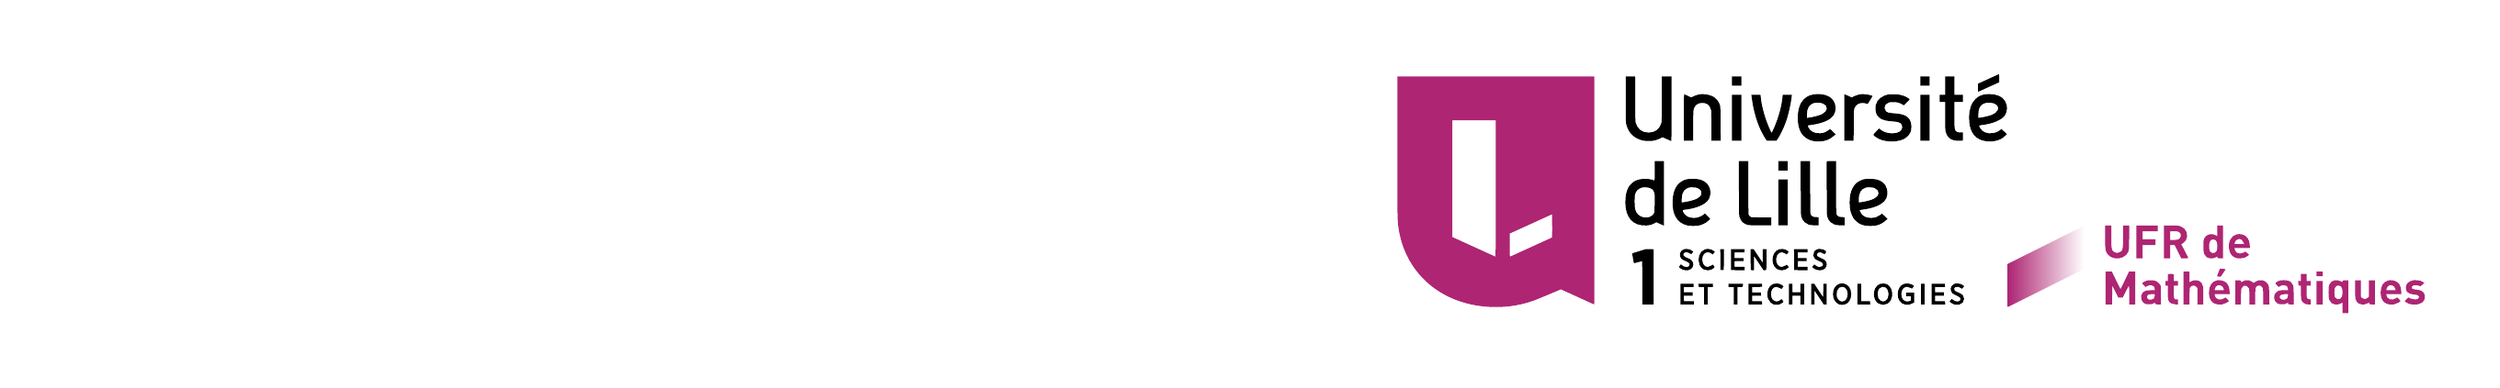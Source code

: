 % auteur : Kroum Tzanev
% A partir du fichier PNG officiel
% date : 28 décembre 2014 (modifié le 26 novembre 2015)
\usetikzlibrary{svg.path}

\definecolor{hibiscusuniv}{rgb}{0.682,0.145, 0.451} % = #AE2573

\begin{tikzpicture}[x=1pt,y=1pt]
  % Logo, nom et UFR (sans zone de protection) 14.2 cm x 3.3 cm = 404pt x 94pt
  %\fill[yellow] (0,-2.4) rectangle (404,91.6);

  % zone de protection = 1.36cm = 38.7pt (1cm = 28.453pt) autour du logo
  % \path (-38.7,-41.1) rectangle (442.7,130.3);
  % J'ai réduit cette zone de protection de moitié.
  % zone de protection = 0.68cm = 19.35pt (1cm = 28.453pt) autour du logo
  \path (-19.35,-21.75) rectangle (423.35,110.95);

  % le logo
  \fill[hibiscusuniv] svg {M0.0 63.83 c0.0 -26.84 0.03 -29.04 0.35 -31.68 1.52 -12.39 8.5 -22.41 19.45 -27.9 10.16 -5.1 23.69 -5.65 34.55 -1.42 0.77 0.3 3.09 1.26 5.15 2.12 2.06 0.87 4.0 1.68 4.3 1.8 l0.55 0.22 3.7 -1.69 c2.04 -0.93 4.94 -2.25 6.45 -2.94 1.51 -0.7 2.81 -1.28 2.88 -1.31 0.09 -0.04 0.12 8.97 0.12 44.86 l0.0 44.91 -38.75 0.0 -38.75 0.0 0.0 -26.97z m38.7 -17.14 c0.0 -21.49 -0.03 -26.9 -0.12 -26.86 -0.07 0.03 -2.76 1.25 -5.98 2.72 -3.22 1.47 -7.0 3.2 -8.4 3.84 l-2.55 1.16 -0.03 23.03 -0.02 23.02 8.55 0.0 8.55 0.0 0.0 -26.91z m22.13 -19.3 c-0.05 -0.04 -2.91 -1.36 -6.38 -2.94 -3.46 -1.58 -7.13 -3.25 -8.15 -3.72 -1.02 -0.47 -1.91 -0.87 -1.97 -0.9 -0.1 -0.04 -0.13 0.91 -0.13 4.55 l0.0 4.59 1.13 0.51 c0.61 0.28 2.76 1.26 4.77 2.17 2.01 0.92 4.93 2.25 6.5 2.97 1.57 0.71 3.17 1.44 3.55 1.62 l0.7 0.33 0.03 -4.56 c0.01 -2.5 -0.01 -4.58 -0.05 -4.62z};

  % U
  \fill svg {M89.81 82.03 c0.0 -4.83 0.05 -9.07 0.1 -9.42 0.05 -0.34 0.23 -1.04 0.4 -1.55 0.94 -2.82 3.28 -4.84 6.34 -5.47 1.02 -0.21 2.95 -0.25 3.91 -0.08 0.92 0.16 2.11 0.57 2.95 1.02 l0.77 0.41 1.68 -0.77 c0.93 -0.43 1.72 -0.77 1.77 -0.77 0.04 0.0 0.07 5.72 0.07 12.7 l0.0 12.7 -1.9 0.0 -1.9 0.0 0.0 -8.82 c0.0 -7.62 -0.02 -8.91 -0.15 -9.43 -0.62 -2.42 -2.5 -3.85 -5.05 -3.85 -2.55 0.0 -4.35 1.34 -5.07 3.77 -0.16 0.53 -0.18 1.4 -0.21 9.46 l-0.03 8.87 -1.85 0.0 -1.84 0.0 0.01 -8.77z};
  % n
  \fill svg {M118.91 83.8 c-0.82 -0.13 -2.14 -0.58 -2.75 -0.95 l-0.54 -0.32 -1.27 0.58 c-0.7 0.32 -1.36 0.61 -1.46 0.64 -0.19 0.06 -0.19 -0.16 -0.19 -9.09 l0.0 -9.16 1.79 0.0 1.8 0.0 0.03 6.08 c0.03 6.05 0.03 6.07 0.26 6.63 0.62 1.54 1.61 2.19 3.37 2.2 1.45 0.01 2.47 -0.57 3.05 -1.74 0.17 -0.34 0.35 -0.89 0.4 -1.22 0.06 -0.34 0.1 -3.04 0.1 -6.27 l0.0 -5.68 1.8 0.0 1.81 0.0 -0.04 6.68 c-0.03 6.04 -0.05 6.73 -0.21 7.27 -0.46 1.54 -1.61 2.93 -2.96 3.58 -1.35 0.65 -3.59 0.99 -4.99 0.77z};
  % i (point)
  \fill svg {M131.6 89.0 l0.0 -1.8 1.85 0.0 1.85 0.0 0.0 1.8 0.0 1.8 -1.85 0.0 -1.85 0.0 0.0 -1.8z};
  % i (bas)
  \fill svg {M131.6 74.55 l0.0 -9.05 1.85 0.0 1.85 0.0 0.0 9.05 0.0 9.05 -1.85 0.0 -1.85 0.0 0.0 -9.05z};
  % v
  \fill svg {M139.25 83.23 c0.41 -3.03 0.65 -4.35 1.21 -6.58 1.04 -4.12 2.59 -7.81 4.46 -10.58 l0.39 -0.57 1.87 0.02 1.87 0.03 0.63 0.95 c1.27 1.9 2.82 5.39 3.66 8.25 0.69 2.35 1.39 5.63 1.61 7.55 0.03 0.3 0.08 0.72 0.11 0.93 l0.06 0.37 -1.81 0.0 -1.81 0.0 -0.01 -0.42 c0.0 -0.24 -0.02 -0.52 -0.04 -0.63 -0.02 -0.11 -0.08 -0.6 -0.15 -1.1 -0.45 -3.55 -2.12 -8.92 -3.82 -12.28 l-0.34 -0.69 -0.48 1.04 c-1.98 4.24 -3.44 9.36 -3.81 13.36 l-0.07 0.72 -1.79 0.0 -1.79 0.0 0.05 -0.37z};
  % e
  \fill svg {M163.9 83.78 c-2.18 -0.25 -4.0 -1.42 -5.1 -3.27 -1.6 -2.7 -1.83 -7.69 -0.5 -10.91 1.22 -2.97 4.22 -4.61 7.95 -4.35 2.27 0.16 3.72 0.77 5.48 2.28 l0.58 0.5 -0.53 0.54 c-0.29 0.3 -0.79 0.77 -1.1 1.05 l-0.58 0.5 -0.47 -0.42 c-0.91 -0.8 -1.87 -1.16 -3.38 -1.26 -2.23 -0.15 -3.87 0.67 -4.66 2.32 -0.16 0.34 -0.29 0.66 -0.29 0.71 0.0 0.05 0.46 0.15 1.03 0.22 2.41 0.29 5.04 0.99 6.48 1.72 2.45 1.23 3.49 2.74 3.49 5.04 0.0 2.42 -1.54 4.36 -3.99 5.04 -1.3 0.36 -2.92 0.47 -4.41 0.29z m3.45 -3.59 c0.97 -0.36 1.55 -1.12 1.55 -1.99 -0.01 -0.71 -0.76 -1.64 -1.77 -2.17 -1.09 -0.58 -3.44 -1.2 -5.67 -1.49 l-0.49 -0.06 0.06 1.38 c0.07 1.56 0.27 2.38 0.76 3.16 0.33 0.51 1.07 1.06 1.76 1.28 0.96 0.32 2.79 0.27 3.8 -0.11z};
  % r
  \fill svg {M182.0 83.8 c-0.87 -0.14 -2.1 -0.56 -2.72 -0.93 l-0.56 -0.35 -1.41 0.64 c-0.77 0.35 -1.45 0.64 -1.51 0.64 -0.07 0.0 -0.1 -2.96 -0.1 -9.15 l0.0 -9.15 1.85 0.0 1.84 0.0 0.03 6.08 c0.03 5.99 0.03 6.08 0.25 6.66 0.55 1.45 1.62 2.15 3.33 2.17 0.52 0.01 0.93 -0.05 1.33 -0.19 l0.58 -0.21 0.42 0.67 c0.85 1.33 1.5 2.42 1.46 2.46 -0.02 0.01 -0.22 0.1 -0.45 0.19 -1.04 0.4 -3.25 0.64 -4.34 0.47z};
  % s
  \fill svg {M193.51 83.78 c-2.76 -0.31 -4.93 -2.02 -5.4 -4.26 -0.24 -1.17 -0.07 -2.82 0.4 -3.74 0.32 -0.63 1.2 -1.45 1.91 -1.78 0.98 -0.46 1.97 -0.66 4.13 -0.84 2.42 -0.21 2.97 -0.34 3.46 -0.86 0.43 -0.45 0.57 -0.95 0.48 -1.73 -0.15 -1.36 -1.61 -2.17 -3.94 -2.17 -1.79 0.0 -3.53 0.56 -4.65 1.5 l-0.47 0.39 -1.18 -1.19 c-1.33 -1.35 -1.31 -1.21 -0.35 -1.95 1.57 -1.21 3.37 -1.78 5.93 -1.89 2.94 -0.12 5.2 0.52 6.66 1.89 1.13 1.07 1.61 2.23 1.61 3.9 0.0 2.12 -0.84 3.58 -2.53 4.4 -1.1 0.52 -1.8 0.65 -4.92 0.9 -1.48 0.12 -2.02 0.27 -2.53 0.7 -0.46 0.38 -0.62 0.75 -0.62 1.4 0.0 0.99 0.6 1.76 1.65 2.12 0.66 0.23 2.71 0.23 3.68 0.0 0.68 -0.17 1.48 -0.52 2.0 -0.9 l0.29 -0.2 1.14 1.14 c0.63 0.63 1.14 1.17 1.14 1.2 0.0 0.04 -0.3 0.28 -0.67 0.53 -1.2 0.81 -2.63 1.27 -4.58 1.46 -1.12 0.11 -1.49 0.11 -2.64 -0.02z};
  % i (point)
  \fill svg {M205.6 89.0 l0.0 -1.8 1.85 0.0 1.85 0.0 0.0 1.8 0.0 1.8 -1.85 0.0 -1.85 0.0 0.0 -1.8z};
  % i (bas)
  \fill svg {M205.6 74.55 l0.0 -9.05 1.85 0.0 1.85 0.0 0.0 9.05 0.0 9.05 -1.85 0.0 -1.85 0.0 0.0 -9.05z};
  % t
  \fill svg {M215.4 87.2 l0.0 -3.6 -1.1 0.0 -1.1 0.0 0.0 -1.4 0.0 -1.4 1.1 0.0 1.1 0.0 0.0 -5.48 c0.0 -5.14 0.01 -5.54 0.2 -6.26 0.25 -0.98 0.6 -1.64 1.21 -2.25 0.94 -0.93 2.13 -1.31 4.21 -1.31 1.52 0.0 1.4 -0.17 1.36 1.85 l-0.03 1.4 -1.03 0.02 c-1.24 0.02 -1.72 0.23 -2.06 0.88 -0.2 0.39 -0.21 0.55 -0.24 5.78 l-0.03 5.37 1.7 0.0 1.71 0.0 0.0 1.4 0.0 1.4 -1.7 0.0 -1.7 0.0 0.0 3.6 0.0 3.6 -1.8 0.0 -1.8 0.0 0.0 -3.6z};
  % é (accent)
  \fill svg {M232.38 89.83 l-4.08 -1.86 0.0 -1.59 c0.0 -0.88 0.04 -1.58 0.09 -1.56 0.04 0.02 1.91 0.86 4.14 1.88 l4.07 1.85 0.0 1.58 c0.0 0.86 -0.03 1.57 -0.07 1.57 -0.05 0.0 -1.91 -0.84 -4.15 -1.87z};
  % é (e)
  \fill svg {M231.3 83.8 c-1.75 -0.24 -2.91 -0.79 -4.05 -1.95 -0.95 -0.95 -1.43 -1.74 -1.84 -3.04 -0.4 -1.25 -0.58 -2.44 -0.6 -4.12 -0.07 -4.8 1.67 -7.91 5.03 -8.98 2.7 -0.87 6.0 -0.51 8.02 0.86 0.62 0.43 1.74 1.4 1.74 1.52 0.0 0.03 -0.47 0.5 -1.05 1.04 l-1.04 0.98 -0.58 -0.47 c-0.73 -0.6 -1.41 -0.91 -2.38 -1.09 -2.57 -0.5 -4.67 0.31 -5.58 2.14 -0.41 0.83 -0.39 0.87 0.41 0.96 3.21 0.34 6.1 1.22 7.88 2.4 1.32 0.88 1.9 1.65 2.24 3.0 0.24 0.94 0.25 1.7 0.05 2.5 -0.59 2.29 -2.08 3.61 -4.63 4.11 -0.88 0.17 -2.86 0.25 -3.62 0.14z m3.27 -3.56 c0.58 -0.18 1.26 -0.71 1.49 -1.16 0.22 -0.42 0.2 -1.17 -0.04 -1.64 -0.37 -0.71 -1.21 -1.35 -2.34 -1.78 -1.13 -0.42 -3.12 -0.88 -4.8 -1.11 l-0.48 -0.06 0.0 1.18 c0.01 2.52 0.62 3.79 2.18 4.51 0.93 0.42 2.74 0.45 3.99 0.06z};

  % d
  \fill svg {M101.2 53.64 c0.0 -3.25 -0.02 -3.85 -0.14 -3.81 -2.75 1.06 -6.16 0.83 -8.21 -0.54 -1.15 -0.77 -1.9 -1.78 -2.46 -3.29 -0.54 -1.48 -0.71 -2.72 -0.71 -4.9 0.02 -5.93 3.03 -9.19 8.27 -8.97 1.36 0.05 2.14 0.27 3.24 0.92 l0.63 0.37 1.17 -0.52 c0.64 -0.29 1.31 -0.59 1.49 -0.66 l0.32 -0.14 0.0 12.7 0.0 12.7 -1.8 0.0 -1.8 0.0 0.0 -3.86z m-1.85 -6.74 c0.52 -0.17 0.8 -0.34 1.16 -0.7 0.69 -0.69 0.71 -0.87 0.67 -5.2 l-0.03 -3.65 -0.3 -0.54 c-0.65 -1.18 -2.09 -1.75 -3.81 -1.52 -1.88 0.26 -3.14 1.44 -3.59 3.34 -0.18 0.77 -0.21 4.78 -0.04 5.59 0.32 1.47 1.22 2.43 2.69 2.84 0.72 0.2 2.43 0.11 3.25 -0.16z};
  % e
  \fill svg {M113.76 50.3 c-3.47 -0.88 -5.33 -3.74 -5.52 -8.45 -0.22 -5.32 1.7 -8.62 5.61 -9.66 1.18 -0.32 3.85 -0.32 5.0 0.0 0.92 0.25 1.84 0.66 2.52 1.12 0.73 0.5 1.64 1.31 1.61 1.44 -0.02 0.06 -0.49 0.55 -1.06 1.09 l-1.02 0.99 -0.45 -0.42 c-0.6 -0.55 -1.69 -1.06 -2.57 -1.21 -0.41 -0.07 -1.15 -0.1 -1.72 -0.08 -1.59 0.08 -2.56 0.55 -3.38 1.63 -0.48 0.63 -0.77 1.33 -0.59 1.44 0.07 0.05 0.56 0.13 1.09 0.2 3.99 0.49 7.07 1.69 8.59 3.34 0.59 0.65 0.9 1.26 1.09 2.16 0.62 2.93 -1.03 5.53 -4.03 6.32 -1.19 0.32 -4.07 0.37 -5.17 0.09z m4.1 -3.34 c0.62 -0.19 1.28 -0.66 1.54 -1.09 0.24 -0.39 0.27 -1.22 0.06 -1.72 -0.2 -0.47 -0.9 -1.12 -1.59 -1.47 -1.16 -0.58 -3.62 -1.23 -5.46 -1.43 l-0.64 -0.07 0.05 1.43 c0.07 1.68 0.28 2.47 0.86 3.24 0.4 0.52 1.14 0.99 1.9 1.21 0.61 0.18 2.58 0.12 3.28 -0.1z};

  % L
  \fill svg {M134.32 46.78 c0.03 -10.11 0.04 -10.76 0.22 -11.28 0.59 -1.75 1.57 -2.71 3.23 -3.14 0.51 -0.13 1.32 -0.16 4.92 -0.16 l4.31 0.0 0.0 1.55 0.0 1.55 -3.77 0.0 c-2.18 0.0 -3.93 0.04 -4.14 0.1 -0.42 0.12 -0.82 0.52 -0.98 0.99 -0.08 0.24 -0.11 3.24 -0.11 10.72 l0.0 10.39 -1.85 0.0 -1.85 0.0 0.02 -10.72z};
  % point du i
  \fill svg {M149.8 55.65 l0.0 -1.85 1.8 0.0 1.8 0.0 0.0 1.85 0.0 1.85 -1.8 0.0 -1.8 0.0 0.0 -1.85z};
  % i (bas)
  \fill svg {M149.8 41.25 l0.0 -9.05 1.8 0.0 1.8 0.0 0.0 9.05 0.0 9.05 -1.8 0.0 -1.8 0.0 0.0 -9.05z};
  % l
  \fill svg {M158.62 46.88 c0.03 -9.8 0.05 -10.68 0.21 -11.22 0.27 -0.91 0.75 -1.72 1.33 -2.25 1.02 -0.93 1.94 -1.21 4.01 -1.21 l1.43 0.0 0.0 1.59 0.0 1.58 -1.04 0.05 c-1.24 0.06 -1.69 0.24 -2.0 0.84 -0.21 0.39 -0.21 0.5 -0.24 10.82 l-0.02 10.42 -1.85 0.0 -1.86 0.0 0.03 -10.62z};
  % l
  \fill svg {M168.84 57.37 c-0.03 -0.08 -0.03 -4.86 -0.01 -10.63 0.03 -9.72 0.04 -10.53 0.21 -11.09 0.27 -0.92 0.74 -1.71 1.32 -2.24 1.01 -0.92 1.96 -1.21 4.01 -1.21 l1.43 0.0 0.0 1.59 0.0 1.58 -1.02 0.05 c-1.06 0.05 -1.46 0.17 -1.81 0.56 -0.47 0.51 -0.46 0.36 -0.47 11.25 l0.0 10.27 -1.8 0.0 c-1.41 0.0 -1.82 -0.03 -1.86 -0.13z};
  % e
  \fill svg {M183.55 50.34 c-0.97 -0.21 -2.38 -0.92 -3.07 -1.54 -1.15 -1.03 -1.96 -2.59 -2.39 -4.61 -0.3 -1.4 -0.33 -4.39 -0.06 -5.69 0.74 -3.56 2.43 -5.53 5.42 -6.31 1.12 -0.3 3.64 -0.32 4.8 -0.05 1.49 0.34 2.45 0.85 3.74 1.96 l0.73 0.63 -1.08 1.02 -1.09 1.02 -0.7 -0.54 c-1.09 -0.83 -2.08 -1.13 -3.75 -1.13 -2.02 0.0 -3.38 0.78 -4.12 2.36 -0.17 0.36 -0.28 0.68 -0.24 0.71 0.03 0.03 0.64 0.14 1.35 0.24 3.98 0.56 6.75 1.63 8.31 3.21 1.52 1.54 1.73 4.35 0.48 6.3 -0.67 1.06 -1.92 1.91 -3.35 2.29 -1.06 0.29 -3.93 0.36 -4.98 0.13z m4.1 -3.44 c1.09 -0.41 1.75 -1.34 1.59 -2.21 -0.29 -1.55 -2.14 -2.55 -5.99 -3.25 -0.44 -0.08 -1.04 -0.17 -1.32 -0.2 l-0.53 -0.06 0.0 0.93 c0.01 2.98 0.8 4.37 2.8 4.95 0.72 0.22 2.7 0.12 3.45 -0.16z};

  % 1
  \fill svg {M95.05 21.98 c-1.43 -0.44 -2.63 -0.83 -2.67 -0.86 -0.03 -0.04 0.06 -0.74 0.22 -1.57 0.15 -0.82 0.31 -1.67 0.34 -1.87 0.04 -0.22 0.13 -0.38 0.21 -0.38 0.07 0.0 0.8 0.18 1.61 0.4 0.82 0.22 1.5 0.4 1.51 0.4 0.02 0.0 0.03 -3.85 0.03 -8.55 l0.0 -8.55 2.25 0.0 2.25 0.0 -0.02 10.88 -0.03 10.87 -1.55 0.02 -1.55 0.01 -2.6 -0.8z};

  % s
  \fill svg {M112.7 22.75 c-1.61 -0.52 -2.18 -2.55 -1.02 -3.68 0.33 -0.32 0.75 -0.55 2.4 -1.28 0.85 -0.37 1.1 -0.85 0.78 -1.47 -0.44 -0.84 -1.93 -0.75 -3.0 0.18 l-0.34 0.3 -0.41 -0.49 c-0.23 -0.27 -0.41 -0.51 -0.41 -0.55 0.0 -0.03 0.22 -0.23 0.5 -0.45 1.24 -0.98 3.03 -1.14 4.14 -0.38 1.22 0.82 1.37 2.48 0.32 3.45 -0.44 0.4 -0.97 0.72 -1.46 0.87 -0.14 0.04 -0.53 0.21 -0.88 0.38 -0.85 0.42 -1.09 0.85 -0.78 1.46 0.37 0.71 1.64 0.69 2.61 -0.05 0.2 -0.15 0.39 -0.23 0.44 -0.18 0.04 0.05 0.22 0.29 0.41 0.52 l0.33 0.44 -0.29 0.24 c-0.87 0.71 -2.34 1.02 -3.34 0.69z};
  % c
  \fill svg {M120.9 22.7 c-2.14 -0.79 -3.12 -3.77 -2.01 -6.16 0.39 -0.84 0.91 -1.38 1.68 -1.76 0.57 -0.28 0.74 -0.32 1.47 -0.31 0.97 0.0 1.67 0.26 2.35 0.88 0.45 0.41 0.44 0.41 -0.07 1.0 l-0.34 0.37 -0.31 -0.3 c-0.48 -0.45 -0.95 -0.65 -1.58 -0.66 -0.85 -0.01 -1.43 0.38 -1.89 1.28 -0.32 0.63 -0.35 0.76 -0.35 1.55 0.0 1.01 0.2 1.68 0.67 2.25 0.78 0.94 2.01 1.01 3.08 0.16 l0.38 -0.3 0.41 0.51 0.41 0.52 -0.32 0.28 c-0.96 0.83 -2.44 1.11 -3.58 0.69z};
  % i
  \fill svg {M127.02 18.68 l0.03 -4.13 0.65 0.0 0.65 0.0 0.03 4.13 0.02 4.12 -0.7 0.0 -0.7 0.0 0.02 -4.12z};
  % e
  \fill svg {M131.22 18.68 l0.03 -4.13 2.63 -0.03 2.62 -0.02 0.0 0.65 0.0 0.65 -1.94 0.0 c-1.18 0.0 -1.96 0.04 -1.98 0.1 -0.01 0.05 -0.02 0.57 0.0 1.15 l0.03 1.05 1.74 0.0 1.73 0.0 0.0 0.6 -0.01 0.6 -1.73 0.0 -1.74 0.0 0.0 1.1 0.0 1.1 1.93 0.02 1.92 0.03 0.03 0.63 0.03 0.62 -2.66 0.0 -2.65 0.0 0.02 -4.12z};
  % n
  \fill svg {M138.92 18.68 l0.03 -4.13 0.62 -0.03 0.63 -0.03 0.02 2.82 0.03 2.82 1.88 -2.82 1.88 -2.82 0.42 0.02 c0.23 0.01 0.48 0.04 0.55 0.07 0.09 0.03 0.12 0.95 0.12 4.13 l0.0 4.09 -0.7 0.0 -0.7 0.0 0.0 -2.72 0.0 -2.73 -1.82 2.73 -1.81 2.72 -0.59 0.0 -0.58 0.0 0.02 -4.12z};
  % c
  \fill svg {M150.2 22.77 c-1.71 -0.48 -2.84 -2.4 -2.66 -4.52 0.14 -1.7 0.91 -2.91 2.26 -3.54 0.45 -0.21 0.7 -0.25 1.37 -0.25 0.71 0.0 0.9 0.05 1.45 0.32 0.35 0.17 0.78 0.46 0.96 0.65 l0.33 0.34 -0.42 0.46 -0.41 0.47 -0.34 -0.3 c-0.53 -0.46 -0.94 -0.63 -1.54 -0.64 -1.41 -0.02 -2.42 1.43 -2.27 3.26 0.19 2.31 2.09 3.31 3.77 1.98 l0.38 -0.3 0.36 0.47 c0.2 0.25 0.36 0.5 0.36 0.54 0.0 0.14 -0.75 0.72 -1.19 0.92 -0.57 0.25 -1.78 0.32 -2.41 0.14z};
  % e
  \fill svg {M156.02 18.68 l0.03 -4.13 2.63 -0.03 2.62 -0.02 0.0 0.65 0.0 0.65 -1.95 0.0 -1.95 0.0 0.0 1.15 0.0 1.15 1.75 0.0 1.75 0.0 0.0 0.6 0.0 0.6 -1.75 0.0 -1.75 0.0 0.0 1.1 0.0 1.1 1.95 0.0 1.95 0.0 0.0 0.65 0.0 0.65 -2.65 0.0 -2.65 0.0 0.02 -4.12z};
  % s
  \fill svg {M165.28 22.81 c-0.57 -0.19 -1.1 -0.57 -1.38 -1.0 -0.35 -0.52 -0.45 -0.96 -0.36 -1.58 0.13 -0.95 0.74 -1.5 2.36 -2.15 1.18 -0.48 1.5 -0.76 1.5 -1.34 0.0 -0.35 -0.05 -0.47 -0.3 -0.67 -0.7 -0.59 -1.74 -0.44 -2.76 0.39 l-0.42 0.33 -0.41 -0.52 -0.41 -0.52 0.37 -0.33 c1.44 -1.24 3.75 -1.29 4.77 -0.11 0.83 0.98 0.72 2.42 -0.25 3.21 -0.19 0.15 -0.86 0.5 -1.49 0.78 -1.34 0.59 -1.62 0.82 -1.62 1.34 0.0 0.41 0.13 0.61 0.53 0.82 0.58 0.29 1.68 0.06 2.26 -0.48 0.26 -0.24 0.35 -0.19 0.78 0.42 0.27 0.39 0.27 0.41 0.1 0.6 -0.1 0.11 -0.47 0.35 -0.82 0.52 -0.52 0.25 -0.79 0.32 -1.41 0.34 -0.42 0.02 -0.89 0.0 -1.04 -0.05z};

  % e
  \fill svg {M111.3 5.1 l0.0 -4.1 2.65 0.0 2.66 0.0 -0.03 0.63 -0.03 0.62 -1.85 0.02 c-1.02 0.01 -1.91 0.03 -1.97 0.03 -0.1 0.0 -0.13 0.29 -0.13 1.1 l0.0 1.1 1.75 0.0 1.75 0.0 0.0 0.65 0.0 0.65 -1.75 0.0 -1.75 0.0 0.0 1.05 0.0 1.05 1.95 0.0 1.95 0.0 0.0 0.65 0.0 0.65 -2.6 0.0 -2.6 0.0 0.0 -4.1z};
  % t
  \fill svg {M118.42 8.58 l0.03 -0.63 1.08 -0.03 1.07 -0.03 0.0 -3.44 0.0 -3.45 0.7 0.0 0.71 0.0 -0.03 3.45 -0.03 3.45 1.08 0.0 1.07 0.0 0.0 0.65 0.0 0.65 -2.85 0.0 -2.86 0.0 0.03 -0.62z};

  % t
  \fill svg {M130.2 8.55 l0.0 -0.65 1.05 0.0 1.05 0.0 0.0 -3.45 0.0 -3.45 0.7 0.0 0.7 0.0 0.0 3.45 0.0 3.44 1.08 0.03 1.07 0.03 0.01 0.63 0.02 0.62 -2.84 0.0 -2.84 0.0 0.0 -0.65z};
  % e
  \fill svg {M138.1 5.1 l0.0 -4.1 2.65 0.0 2.65 0.0 0.0 0.66 c0.0 0.56 -0.02 0.65 -0.17 0.63 -0.1 -0.01 -0.98 -0.01 -1.95 0.0 l-1.78 0.01 0.0 1.1 0.0 1.1 1.75 0.0 1.76 0.0 -0.03 0.63 -0.03 0.62 -1.73 0.0 -1.72 0.0 0.0 1.07 0.0 1.08 1.93 0.02 1.92 0.03 0.03 0.63 0.03 0.62 -2.66 0.0 -2.65 0.0 0.0 -4.1z};
  % c
  \fill svg {M147.92 9.11 c-1.51 -0.56 -2.42 -2.07 -2.42 -4.0 0.0 -1.49 0.4 -2.51 1.3 -3.35 0.34 -0.3 0.76 -0.58 1.06 -0.69 0.57 -0.2 1.61 -0.24 2.21 -0.08 0.45 0.12 1.62 0.86 1.7 1.07 0.03 0.07 -0.12 0.34 -0.32 0.59 l-0.38 0.45 -0.31 -0.25 c-0.59 -0.48 -1.06 -0.67 -1.62 -0.66 -1.25 0.01 -2.08 0.94 -2.23 2.47 -0.17 1.84 0.66 3.21 2.03 3.32 0.67 0.05 1.12 -0.09 1.64 -0.53 l0.4 -0.35 0.43 0.51 0.43 0.52 -0.38 0.33 c-0.64 0.56 -1.21 0.77 -2.16 0.81 -0.67 0.03 -0.97 -0.01 -1.38 -0.16z};
  % h
  \fill svg {M154.0 5.1 l0.0 -4.1 0.65 0.0 0.65 0.0 0.0 1.75 0.0 1.75 1.6 0.0 1.6 0.0 0.0 -1.75 0.0 -1.75 0.7 0.0 0.7 0.0 0.0 4.1 0.0 4.1 -0.69 0.0 -0.69 0.0 -0.02 -1.67 c0.0 -0.92 -0.02 -1.68 -0.03 -1.69 -0.05 -0.05 -0.42 -0.06 -1.74 -0.05 l-1.43 0.01 0.0 1.7 0.0 1.7 -0.65 0.0 -0.65 0.0 0.0 -4.1z};
  % n
  \fill svg {M162.7 5.1 l0.0 -4.1 0.65 0.0 0.65 0.0 0.0 2.77 0.0 2.78 1.85 -2.78 1.85 -2.77 0.55 0.0 0.55 0.0 0.0 4.1 0.0 4.1 -0.65 0.0 -0.65 0.0 -0.02 -2.71 -0.03 -2.71 -1.79 2.71 -1.79 2.71 -0.58 0.0 -0.59 0.0 0.0 -4.1z};
  % o
  \fill svg {M173.6 9.08 c-0.62 -0.24 -1.46 -1.01 -1.78 -1.64 -0.71 -1.39 -0.68 -3.41 0.05 -4.77 0.38 -0.68 1.21 -1.41 1.85 -1.63 1.48 -0.49 3.13 0.05 3.96 1.31 1.03 1.55 1.01 3.99 -0.03 5.5 -0.89 1.29 -2.56 1.8 -4.05 1.23z m2.32 -1.37 c0.93 -0.59 1.4 -2.21 1.04 -3.6 -0.2 -0.8 -0.48 -1.25 -0.98 -1.61 -1.02 -0.74 -2.3 -0.34 -2.96 0.94 -0.38 0.74 -0.43 2.16 -0.12 2.99 0.4 1.07 1.03 1.56 2.01 1.57 0.44 0.0 0.64 -0.06 1.01 -0.29z};
  % l
  \fill svg {M180.9 5.1 l0.0 -4.1 2.5 0.0 2.51 0.0 -0.03 0.63 -0.03 0.62 -1.77 0.03 -1.78 0.02 0.0 3.45 0.0 3.45 -0.7 0.0 -0.7 0.0 0.0 -4.1z};
  % o
  \fill svg {M189.7 9.08 c-0.65 -0.25 -1.46 -1.02 -1.78 -1.68 -0.67 -1.41 -0.68 -3.31 -0.01 -4.62 1.3 -2.55 4.84 -2.55 6.13 0.0 0.91 1.8 0.61 4.27 -0.67 5.56 -0.66 0.66 -1.26 0.9 -2.27 0.93 -0.68 0.02 -0.96 -0.01 -1.4 -0.19z m2.39 -1.41 c0.28 -0.19 0.49 -0.46 0.73 -0.94 0.31 -0.63 0.33 -0.74 0.33 -1.68 0.0 -0.93 -0.03 -1.06 -0.3 -1.6 -0.91 -1.78 -2.94 -1.74 -3.76 0.08 -0.2 0.44 -0.24 0.68 -0.24 1.57 0.0 1.13 0.19 1.76 0.68 2.28 0.67 0.72 1.72 0.84 2.56 0.29z};
  % g
  \fill svg {M199.22 9.12 c-1.52 -0.55 -2.46 -2.1 -2.46 -4.07 0.0 -1.05 0.18 -1.75 0.66 -2.55 1.05 -1.75 3.56 -2.16 5.43 -0.88 l0.35 0.23 0.0 1.88 0.0 1.87 -1.6 0.0 -1.6 0.0 0.0 -0.65 0.0 -0.65 0.95 0.0 0.95 0.0 0.0 -0.88 0.0 -0.89 -0.42 -0.19 c-0.27 -0.12 -0.65 -0.19 -1.03 -0.19 -1.46 0.0 -2.38 1.25 -2.31 3.13 0.06 1.65 0.97 2.71 2.34 2.72 0.61 0.0 1.03 -0.15 1.5 -0.55 0.37 -0.31 0.3 -0.35 0.88 0.47 l0.27 0.38 -0.24 0.19 c-0.13 0.11 -0.49 0.32 -0.79 0.47 -0.74 0.37 -2.08 0.44 -2.88 0.16z};
  % i
  \fill svg {M205.9 5.1 l0.0 -4.1 0.7 0.0 0.7 0.0 0.0 4.1 0.0 4.1 -0.7 0.0 -0.7 0.0 0.0 -4.1z};
  % e
  \fill svg {M210.1 5.1 l0.0 -4.1 2.65 0.0 2.66 0.0 -0.03 0.63 c-0.02 0.4 -0.07 0.62 -0.15 0.63 -0.07 0.01 -0.96 0.02 -1.98 0.03 l-1.85 0.01 0.0 1.1 0.0 1.1 1.75 0.0 1.75 0.0 0.0 0.65 0.0 0.65 -1.75 0.0 -1.75 0.0 0.0 1.05 0.0 1.05 1.95 0.0 1.95 0.0 0.0 0.65 0.0 0.65 -2.6 0.0 -2.6 0.0 0.0 -4.1z};
  % s
  \fill svg {M219.3 9.21 c-1.31 -0.43 -1.98 -1.57 -1.65 -2.83 0.22 -0.85 0.56 -1.11 2.84 -2.14 0.95 -0.43 1.2 -0.87 0.86 -1.53 -0.18 -0.37 -0.67 -0.56 -1.32 -0.54 -0.57 0.02 -1.14 0.27 -1.68 0.74 -0.2 0.18 -0.37 0.3 -0.38 0.28 -0.02 -0.02 -0.21 -0.26 -0.42 -0.53 l-0.4 -0.49 0.4 -0.34 c2.09 -1.8 5.28 -0.95 5.28 1.42 0.0 1.18 -0.63 1.83 -2.48 2.55 -0.78 0.31 -1.21 0.59 -1.35 0.88 -0.22 0.5 -0.07 0.93 0.41 1.18 0.62 0.31 1.52 0.15 2.27 -0.42 0.18 -0.14 0.34 -0.24 0.36 -0.23 0.01 0.02 0.19 0.26 0.41 0.53 l0.39 0.49 -0.3 0.24 c-0.64 0.51 -1.32 0.77 -2.18 0.8 -0.45 0.01 -0.92 -0.01 -1.06 -0.06z};

  % le degradé
  \shade[left color=hibiscusuniv] (240pt,0pt) -- ++(30pt,15pt) -- ++(0,17pt) -- ++(-30pt,-15pt) --cycle;

  % UFR de Mathématiques
  \begin{scope}[hibiscusuniv]
    \fill svg {M278.3,27.45 c0.0,-4.35 0.015,-4.695 0.315,-5.49 0.555,-1.47 1.83,-2.46 3.525,-2.745 2.235,-0.345 4.365,0.69 5.22,2.52 0.3,0.645 0.315,0.975 0.36,5.535 l0.045,4.83 -1.2,0.0 -1.2,0.0 -0.045,-4.605 c-0.045,-4.335 -0.06,-4.65 -0.345,-5.145 -0.66,-1.11 -2.55,-1.365 -3.51,-0.465 -0.69,0.645 -0.765,1.2 -0.765,5.91 l0.0,4.305 -1.2,0.0 -1.2,0.0 0.0,-4.65z};
    \fill svg {M290.6,25.65 l0.0,-6.45 1.2,0.0 1.2,0.0 0.0,2.625 0.0,2.625 2.55,0.0 2.55,0.0 0.0,1.125 0.0,1.125 -2.55,0.0 -2.55,0.0 0.0,1.575 0.0,1.575 3.0,0.0 3.0,0.0 0.0,1.125 0.0,1.125 -4.2,0.0 -4.2,0.0 0.0,-6.45z};
    \fill svg {M301.4,25.65 l0.0,-6.45 1.2,0.0 1.2,0.0 0.0,2.625 0.0,2.625 0.9,0.0 0.9,0.0 1.305,-2.625 1.32,-2.625 1.395,0.0 c0.78,0.0 1.38,0.045 1.35,0.12 -0.18,0.42 -2.31,4.545 -2.535,4.92 l-0.285,0.465 0.735,0.45 c1.98,1.245 2.205,4.08 0.465,5.775 -1.065,1.035 -1.68,1.17 -5.13,1.17 l-2.82,0.0 0.0,-6.45z m5.955,3.9 c0.93,-0.555 0.93,-2.07 0.0,-2.76 -0.36,-0.255 -0.69,-0.33 -1.995,-0.36 l-1.56,-0.06 0.0,1.74 0.0,1.74 1.545,0.0 c1.245,0.0 1.62,-0.06 2.01,-0.3z};
    \fill svg {M322.4,30.0 l0.0,-2.115 -0.63,0.36 c-0.84,0.48 -1.575,0.6 -2.46,0.405 -0.96,-0.225 -1.665,-0.78 -2.07,-1.635 -0.285,-0.615 -0.315,-0.96 -0.315,-3.09 0.0,-2.73 0.195,-3.45 1.155,-4.185 0.99,-0.75 2.655,-0.795 3.78,-0.105 l0.54,0.345 0.0,-0.39 c0.0,-0.39 0.015,-0.39 1.125,-0.39 l1.125,0.0 0.0,6.45 0.0,6.45 -1.125,0.0 -1.125,0.0 0.0,-2.1z m-0.585,-3.69 c0.405,-0.36 0.585,-1.155 0.57,-2.46 0.0,-1.515 -0.225,-2.1 -0.9,-2.46 -0.48,-0.27 -0.615,-0.27 -1.17,-0.12 -0.9,0.27 -1.125,0.795 -1.14,2.58 0.0,1.605 0.21,2.295 0.81,2.64 0.48,0.27 1.44,0.18 1.83,-0.18z};
    \fill svg {M330.065,28.635 c-2.25,-0.45 -3.555,-3.045 -3.015,-5.97 0.225,-1.23 0.57,-1.92 1.335,-2.61 0.735,-0.66 1.53,-0.885 3.045,-0.885 1.26,0.0 2.1,0.285 2.925,0.99 l0.495,0.42 -0.705,0.645 -0.705,0.63 -0.585,-0.375 c-0.435,-0.285 -0.765,-0.375 -1.44,-0.39 -1.245,-0.015 -1.95,0.51 -2.19,1.68 l-0.105,0.48 3.015,0.0 3.015,0.0 0.0,0.675 c0.0,1.545 -0.51,2.955 -1.38,3.78 -0.87,0.84 -2.34,1.215 -3.705,0.93z m1.89,-2.085 c0.525,-0.315 0.705,-0.585 0.87,-1.305 l0.105,-0.495 -1.905,0.0 -1.905,0.0 0.105,0.495 c0.06,0.255 0.18,0.6 0.255,0.75 0.21,0.405 1.035,0.855 1.545,0.855 0.255,0.0 0.66,-0.135 0.93,-0.3z};
    \fill svg {M322.895,13.77 c-0.255,-0.69 -0.51,-1.365 -0.57,-1.5 -0.09,-0.24 -0.015,-0.27 0.66,-0.27 l0.75,0.0 0.885,1.32 c0.48,0.72 0.93,1.395 0.99,1.5 0.075,0.135 -0.165,0.18 -1.065,0.18 l-1.185,0.0 -0.465,-1.23z};
    \fill svg {M278.45,7.5 l0.0,-6.45 1.275,0.0 1.275,0.0 0.03,3.705 0.045,3.72 1.2,-2.355 1.2,-2.37 0.87,0.0 0.855,0.0 1.155,2.325 c0.645,1.275 1.215,2.325 1.275,2.325 0.075,0.0 0.12,-1.65 0.12,-3.675 l0.0,-3.675 1.2,0.0 1.2,0.0 0.0,6.45 0.0,6.45 -1.23,0.0 -1.245,-0.015 -1.635,-3.435 c-0.9,-1.905 -1.68,-3.45 -1.725,-3.45 -0.045,0.0 -0.825,1.56 -1.74,3.45 l-1.65,3.45 -1.23,0.0 -1.245,0.0 0.0,-6.45z};
    \fill svg {M309.05,7.5 l0.0,-6.45 1.2,0.0 1.2,0.0 0.0,3.15 c0.0,2.025 0.06,3.27 0.165,3.51 0.105,0.21 0.405,0.48 0.69,0.615 0.705,0.345 1.425,0.195 1.905,-0.39 l0.39,-0.465 0.0,-3.21 0.0,-3.21 1.125,0.0 1.125,0.0 0.0,3.51 c0.0,3.6 -0.075,4.125 -0.645,4.905 -0.81,1.125 -2.76,1.44 -4.05,0.675 l-0.705,-0.405 0.0,2.115 0.0,2.1 -1.2,0.0 -1.2,0.0 0.0,-6.45z};
    \fill svg {M361.4,13.05 l0.0,-0.9 1.2,0.0 1.2,0.0 0.0,0.9 0.0,0.9 -1.2,0.0 -1.2,0.0 0.0,-0.9z};
    \fill svg {M303.005,12.96 c-0.06,-0.06 -0.105,-0.705 -0.105,-1.44 l0.0,-1.32 -0.45,0.0 -0.45,0.0 0.0,-0.9 0.0,-0.9 0.45,0.0 0.45,0.0 0.0,-2.355 c0.015,-3.375 0.21,-3.99 1.5,-4.65 0.48,-0.255 0.93,-0.345 1.605,-0.345 l0.945,0.0 0.0,0.975 0.0,0.975 -0.54,0.0 c-1.11,0.0 -1.11,0.0 -1.11,2.85 l0.0,2.55 0.825,0.0 0.825,0.0 0.0,0.9 0.0,0.9 -0.825,0.0 -0.81,0.0 -0.045,1.395 -0.045,1.38 -1.05,0.045 c-0.585,0.015 -1.11,0.0 -1.17,-0.06z};
    \fill svg {M355.25,11.625 l0.0,-1.425 -0.525,0.0 -0.54,0.0 0.045,-0.855 c0.045,-0.855 0.045,-0.87 0.54,-0.915 l0.48,-0.045 0.0,-2.505 c0.0,-1.38 0.075,-2.745 0.15,-3.03 0.18,-0.675 0.975,-1.455 1.665,-1.65 0.27,-0.09 0.87,-0.15 1.29,-0.15 l0.795,0.0 0.0,0.975 0.0,0.975 -0.525,0.0 c-0.33,0.0 -0.645,0.12 -0.825,0.3 -0.27,0.27 -0.3,0.495 -0.3,2.7 l0.0,2.4 0.825,0.0 0.825,0.0 0.0,0.9 0.0,0.9 -0.825,0.0 -0.825,0.0 0.0,1.425 0.0,1.425 -1.125,0.0 -1.125,0.0 0.0,-1.425z};
    \fill svg {M295.055,10.5 c-0.69,-0.12 -1.935,-0.735 -2.145,-1.065 -0.045,-0.09 0.21,-0.48 0.585,-0.855 l0.675,-0.675 0.51,0.315 c0.69,0.42 1.335,0.525 2.055,0.33 0.735,-0.195 1.065,-0.63 1.065,-1.38 l0.0,-0.57 -1.605,0.0 c-1.755,0.0 -2.52,-0.225 -3.15,-0.915 -1.305,-1.44 -0.465,-4.23 1.395,-4.575 0.96,-0.18 2.415,0.0 2.895,0.36 0.57,0.42 0.615,0.42 0.615,-0.045 0.0,-0.36 0.03,-0.375 1.14,-0.375 l1.14,0.0 -0.06,3.645 -0.045,3.63 -0.405,0.705 c-0.315,0.525 -0.6,0.78 -1.2,1.065 -0.9,0.435 -2.355,0.6 -3.465,0.405z m2.745,-6.12 c0.0,-0.885 -0.42,-1.365 -1.32,-1.485 -1.17,-0.15 -1.83,0.225 -1.83,1.05 0.0,0.9 0.42,1.125 2.07,1.14 l1.08,0.015 0.0,-0.72z};
    \fill svg {M322.775,10.575 c-0.075,-0.03 -0.39,-0.09 -0.69,-0.135 -0.705,-0.12 -1.695,-0.795 -2.145,-1.455 -0.525,-0.78 -0.84,-1.995 -0.84,-3.285 0.0,-3.42 1.905,-5.085 5.25,-4.635 0.735,0.105 1.17,0.27 1.77,0.675 0.42,0.3 0.78,0.585 0.78,0.645 0.0,0.06 -0.3,0.39 -0.66,0.75 l-0.66,0.645 -0.435,-0.33 c-1.515,-1.11 -3.795,-0.36 -3.795,1.275 l0.0,0.375 2.925,0.0 2.925,0.0 0.0,0.945 c0.0,1.965 -0.795,3.48 -2.145,4.08 -0.735,0.33 -1.95,0.57 -2.28,0.45z m1.605,-2.43 c0.255,-0.255 0.465,-0.66 0.525,-0.99 l0.09,-0.555 -1.845,0.0 -1.845,0.0 0.09,0.54 c0.09,0.585 0.57,1.2 1.08,1.425 0.54,0.24 1.44,0.045 1.905,-0.42z};
    \fill svg {M333.395,10.5 c-0.255,-0.06 -0.72,-0.255 -1.02,-0.435 -0.675,-0.39 -0.675,-0.39 -0.675,0.06 0.0,0.36 -0.03,0.375 -1.125,0.375 l-1.125,0.0 0.0,-4.725 0.0,-4.725 1.125,0.0 1.125,0.0 0.0,3.0 c0.0,3.51 0.09,3.915 1.005,4.305 0.495,0.195 0.645,0.21 1.17,0.03 1.02,-0.36 1.125,-0.735 1.125,-4.29 l0.0,-3.045 1.11,0.0 1.125,0.0 0.045,3.285 c0.045,3.225 0.045,3.3 0.405,3.675 0.45,0.465 1.065,0.615 1.725,0.39 0.945,-0.3 0.99,-0.51 0.99,-4.125 l0.0,-3.225 1.215,0.0 1.215,0.0 -0.06,3.57 c-0.045,3.3 -0.075,3.6 -0.375,4.17 -0.48,0.9 -1.245,1.5 -2.145,1.695 -1.215,0.255 -2.445,-0.03 -3.255,-0.765 l-0.33,-0.3 -0.57,0.45 c-0.315,0.255 -0.87,0.54 -1.245,0.615 -0.765,0.18 -0.795,0.18 -1.455,0.015z};
    \fill svg {M347.345,10.5 c-0.78,-0.12 -1.635,-0.54 -2.01,-0.99 -0.165,-0.195 -0.09,-0.33 0.495,-0.915 l0.69,-0.69 0.435,0.3 c0.57,0.405 1.41,0.54 2.13,0.345 0.735,-0.195 1.065,-0.63 1.065,-1.38 l0.0,-0.57 -1.62,0.0 c-1.425,0.0 -1.71,-0.045 -2.37,-0.375 -1.38,-0.69 -1.845,-2.355 -1.065,-3.825 0.525,-1.005 1.35,-1.38 2.88,-1.32 0.96,0.03 1.29,0.12 1.695,0.39 l0.48,0.345 0.0,-0.375 c0.0,-0.39 0.015,-0.39 1.125,-0.39 l1.125,0.0 0.0,3.57 c0.0,3.96 -0.09,4.38 -1.035,5.175 -0.765,0.63 -2.505,0.945 -4.02,0.705z m2.805,-6.015 c0.0,-0.33 -0.075,-0.735 -0.15,-0.9 -0.51,-0.93 -2.61,-0.99 -3.015,-0.075 -0.465,0.99 0.3,1.575 2.085,1.59 l1.08,0.0 0.0,-0.615z};
    \fill svg {M368.39,10.485 c-0.84,-0.195 -1.575,-0.81 -1.95,-1.62 -0.285,-0.615 -0.315,-0.96 -0.315,-3.09 0.0,-2.73 0.195,-3.45 1.155,-4.185 0.99,-0.75 2.655,-0.795 3.78,-0.105 l0.54,0.345 0.0,-2.115 0.0,-2.115 1.125,0.0 1.125,0.0 0.0,6.45 0.0,6.45 -1.125,0.0 c-1.11,0.0 -1.125,0.0 -1.125,-0.375 l0.0,-0.39 -0.63,0.375 c-0.75,0.435 -1.755,0.585 -2.58,0.375z m2.625,-2.325 c0.405,-0.36 0.585,-1.155 0.57,-2.46 0.0,-1.515 -0.225,-2.1 -0.9,-2.46 -0.48,-0.27 -0.615,-0.27 -1.17,-0.12 -0.9,0.27 -1.125,0.795 -1.14,2.58 0.0,1.605 0.21,2.295 0.81,2.64 0.48,0.27 1.44,0.18 1.83,-0.18z};
    \fill svg {M390.275,10.575 c-0.075,-0.03 -0.39,-0.09 -0.69,-0.135 -0.705,-0.12 -1.695,-0.795 -2.145,-1.455 -0.525,-0.78 -0.84,-1.995 -0.84,-3.285 0.0,-3.42 1.905,-5.085 5.25,-4.635 0.735,0.105 1.17,0.27 1.77,0.675 0.42,0.3 0.78,0.585 0.78,0.645 0.0,0.06 -0.3,0.39 -0.66,0.75 l-0.66,0.645 -0.435,-0.33 c-1.515,-1.11 -3.795,-0.36 -3.795,1.275 l0.0,0.375 2.925,0.0 2.925,0.0 0.0,0.945 c0.0,1.965 -0.795,3.48 -2.145,4.08 -0.735,0.33 -1.95,0.57 -2.28,0.45z m1.605,-2.43 c0.255,-0.255 0.465,-0.66 0.525,-0.99 l0.09,-0.555 -1.845,0.0 -1.845,0.0 0.09,0.54 c0.09,0.585 0.57,1.2 1.08,1.425 0.54,0.24 1.44,0.045 1.905,-0.42z};
    \fill svg {M399.5,10.545 c-1.905,-0.345 -3.0,-1.425 -3.0,-2.97 0.0,-1.635 0.93,-2.37 3.315,-2.655 1.485,-0.165 1.935,-0.39 1.935,-0.93 0.0,-0.705 -0.555,-0.99 -1.845,-0.99 -0.72,0.0 -1.14,0.09 -1.695,0.375 l-0.735,0.375 -0.72,-0.72 -0.72,-0.705 0.48,-0.405 c0.72,-0.615 1.74,-0.9 3.255,-0.9 1.56,-0.015 2.325,0.18 3.135,0.765 1.245,0.9 1.47,2.94 0.45,4.035 -0.54,0.585 -1.125,0.81 -2.685,1.005 -0.81,0.105 -1.575,0.285 -1.695,0.375 -0.51,0.42 -0.15,1.245 0.63,1.44 0.51,0.135 1.74,-0.03 2.265,-0.3 0.42,-0.225 0.435,-0.21 1.14,0.495 l0.72,0.72 -0.51,0.3 c-0.27,0.18 -0.735,0.375 -1.02,0.465 -0.63,0.195 -2.19,0.33 -2.7,0.225z};
    \fill svg {M376.55,6.99 c0.0,-3.6 0.075,-4.125 0.645,-4.905 0.81,-1.11 2.745,-1.425 4.095,-0.675 0.375,0.21 0.72,0.39 0.75,0.39 0.03,0.0 0.06,-0.165 0.06,-0.375 0.0,-0.36 0.03,-0.375 1.125,-0.375 l1.125,0.0 0.0,4.725 0.0,4.725 -1.2,0.0 -1.2,0.0 0.0,-3.225 0.0,-3.225 -0.435,-0.48 c-0.375,-0.42 -0.54,-0.495 -1.14,-0.495 -0.6,0.0 -0.765,0.075 -1.14,0.495 l-0.435,0.48 0.0,3.225 0.0,3.225 -1.125,0.0 -1.125,0.0 0.0,-3.51z};
    \fill svg {M361.4,5.625 l0.0,-4.575 1.2,0.0 1.2,0.0 0.0,4.575 0.0,4.575 -1.2,0.0 -1.2,0.0 0.0,-4.575z};
  \end{scope}
\end{tikzpicture}
